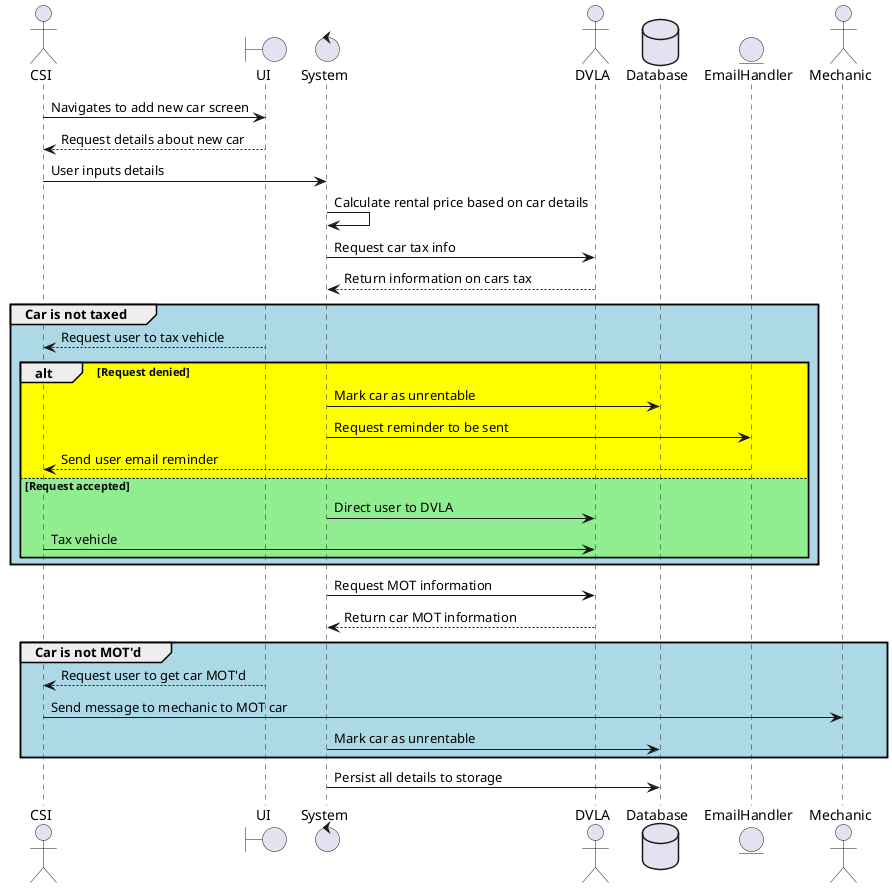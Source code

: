 @startuml
actor CSI as csi
boundary UI as ui
control System as sys
actor DVLA as dvla
database Database as db
entity EmailHandler as email
actor Mechanic as mech

csi -> ui : Navigates to add new car screen
csi <-- ui : Request details about new car
csi -> sys : User inputs details

sys -> sys : Calculate rental price based on car details
sys -> dvla : Request car tax info
sys <-- dvla : Return information on cars tax

group #LightBlue Car is not taxed
  csi <-- ui : Request user to tax vehicle
  alt #Yellow Request denied
    sys -> db : Mark car as unrentable
    sys -> email : Request reminder to be sent
    csi <-- email : Send user email reminder
  else #LightGreen Request accepted
    sys -> dvla : Direct user to DVLA
    csi -> dvla : Tax vehicle
  end
end

sys -> dvla : Request MOT information
sys <-- dvla : Return car MOT information
group #LightBlue Car is not MOT'd
  csi <-- ui : Request user to get car MOT'd
  csi -> mech : Send message to mechanic to MOT car
  sys -> db : Mark car as unrentable
end
sys -> db : Persist all details to storage
@enduml